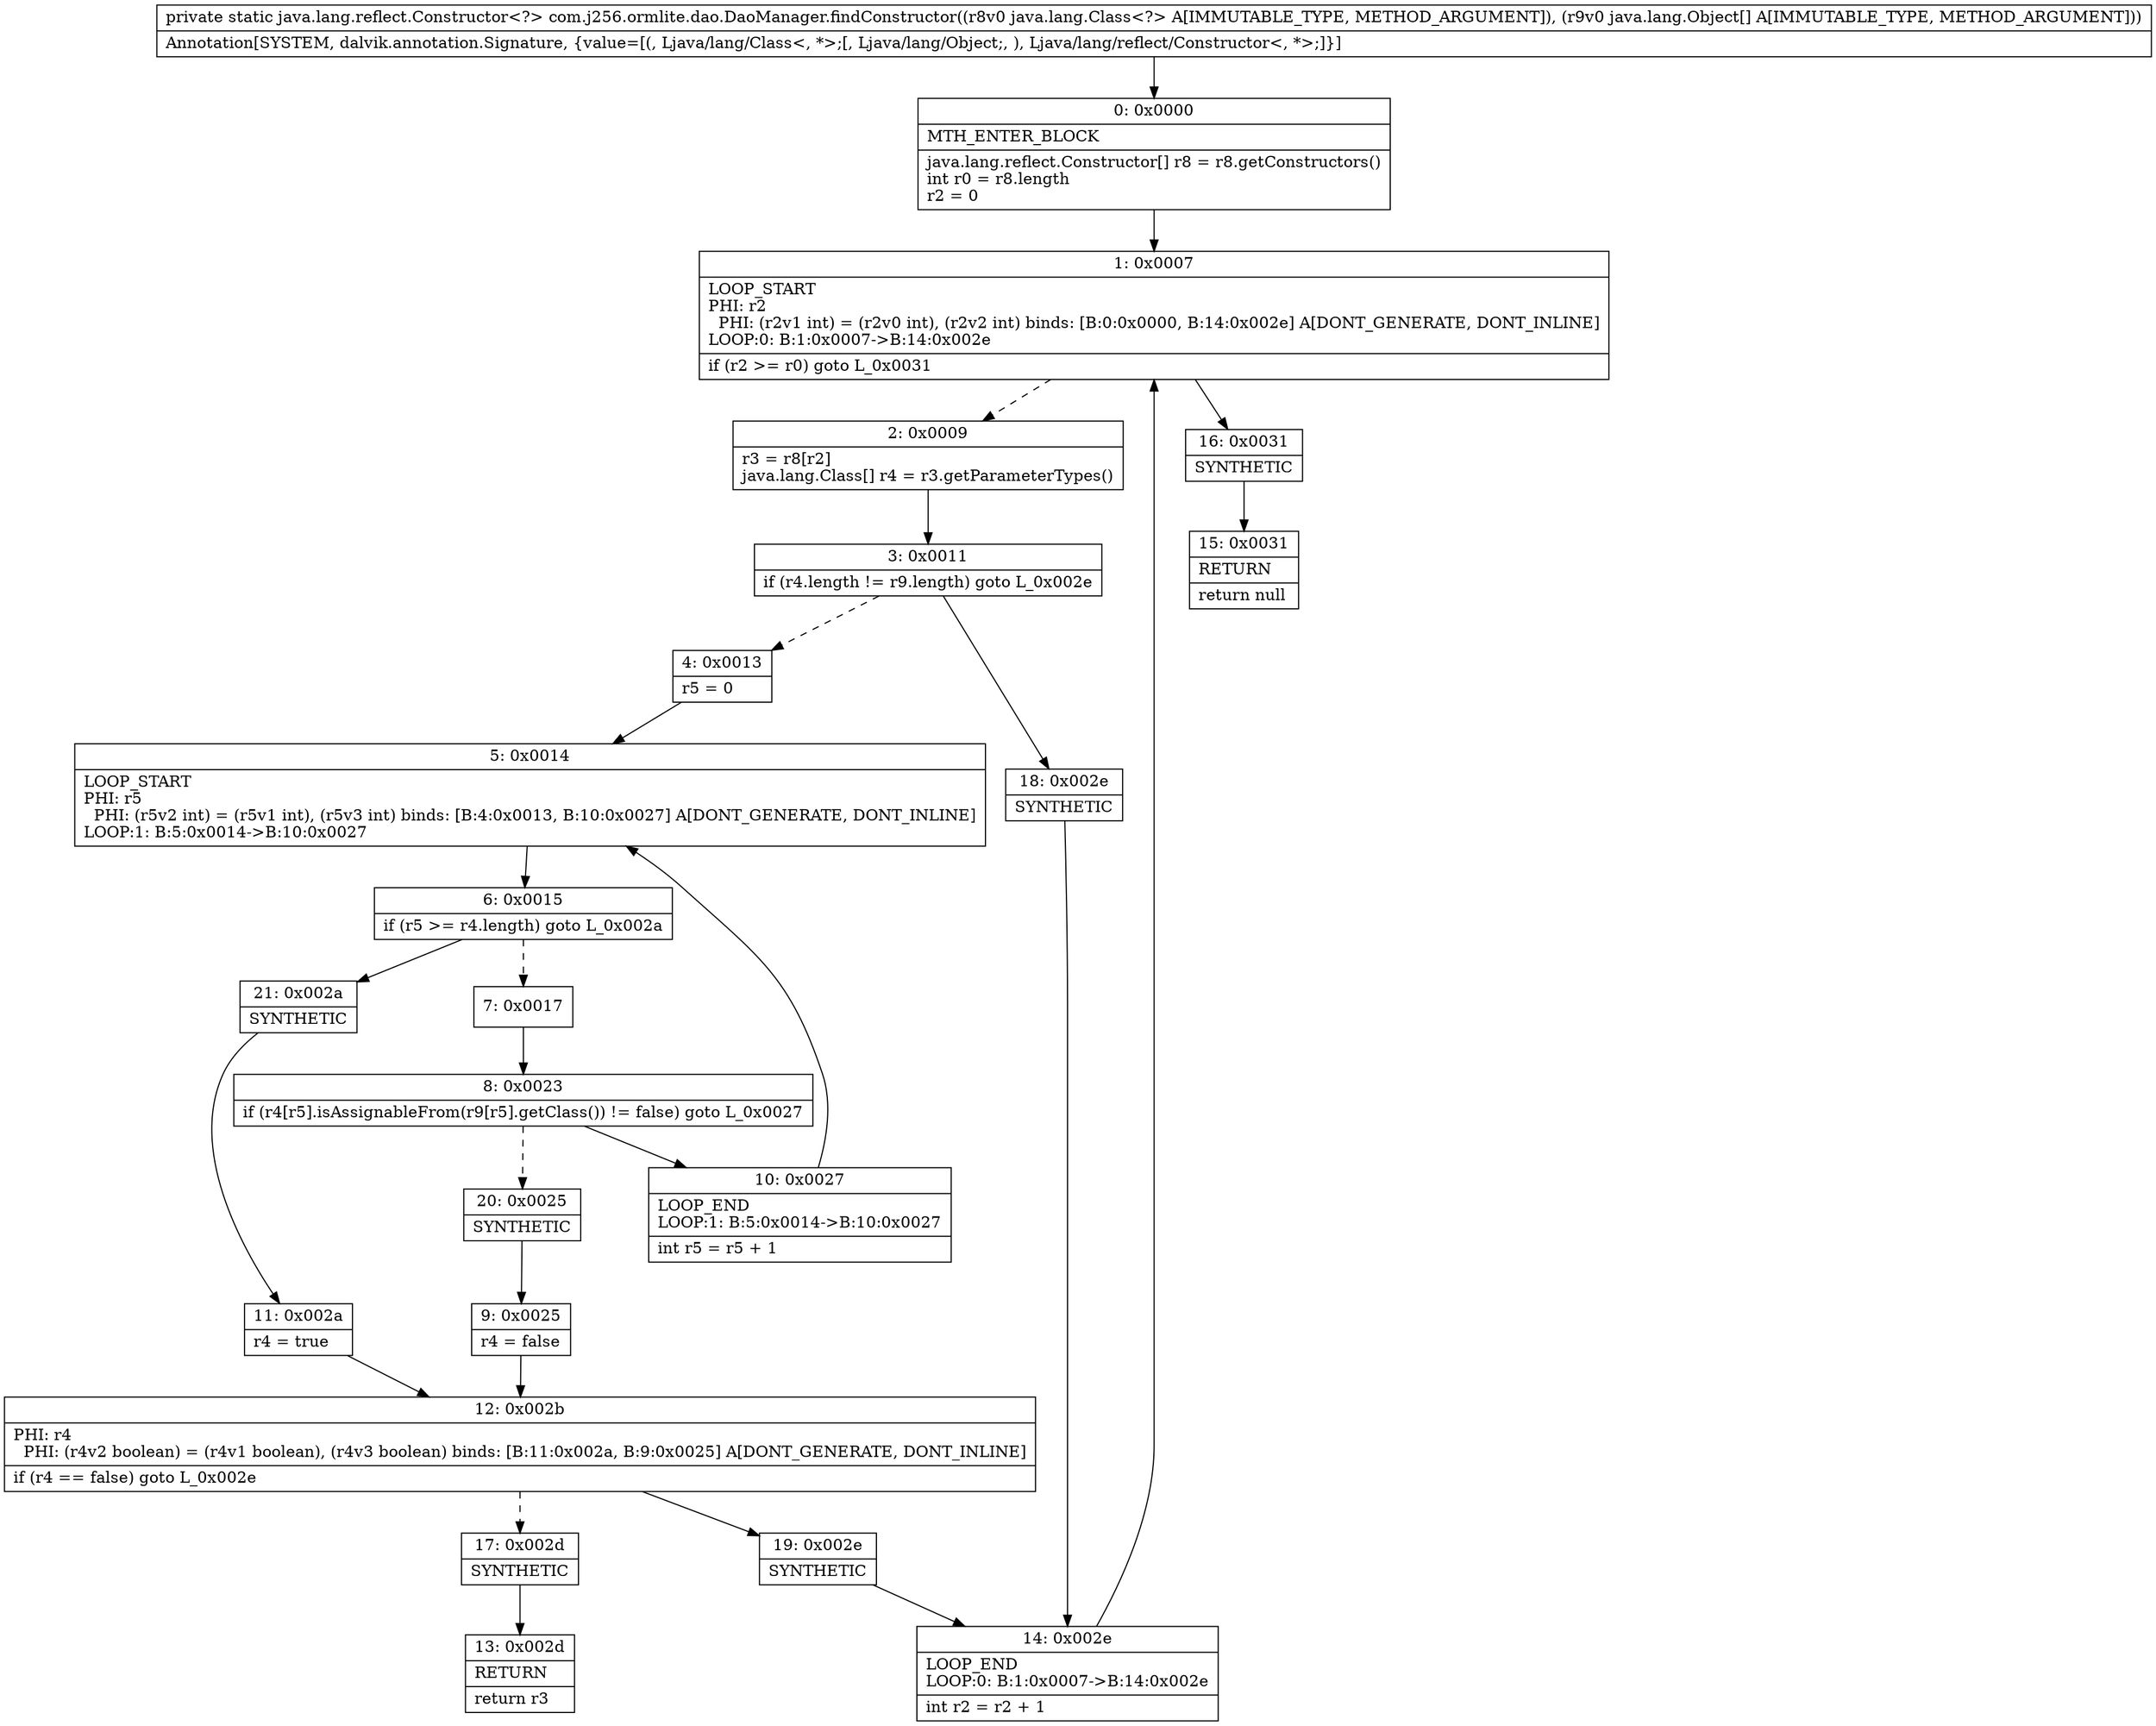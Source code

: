 digraph "CFG forcom.j256.ormlite.dao.DaoManager.findConstructor(Ljava\/lang\/Class;[Ljava\/lang\/Object;)Ljava\/lang\/reflect\/Constructor;" {
Node_0 [shape=record,label="{0\:\ 0x0000|MTH_ENTER_BLOCK\l|java.lang.reflect.Constructor[] r8 = r8.getConstructors()\lint r0 = r8.length\lr2 = 0\l}"];
Node_1 [shape=record,label="{1\:\ 0x0007|LOOP_START\lPHI: r2 \l  PHI: (r2v1 int) = (r2v0 int), (r2v2 int) binds: [B:0:0x0000, B:14:0x002e] A[DONT_GENERATE, DONT_INLINE]\lLOOP:0: B:1:0x0007\-\>B:14:0x002e\l|if (r2 \>= r0) goto L_0x0031\l}"];
Node_2 [shape=record,label="{2\:\ 0x0009|r3 = r8[r2]\ljava.lang.Class[] r4 = r3.getParameterTypes()\l}"];
Node_3 [shape=record,label="{3\:\ 0x0011|if (r4.length != r9.length) goto L_0x002e\l}"];
Node_4 [shape=record,label="{4\:\ 0x0013|r5 = 0\l}"];
Node_5 [shape=record,label="{5\:\ 0x0014|LOOP_START\lPHI: r5 \l  PHI: (r5v2 int) = (r5v1 int), (r5v3 int) binds: [B:4:0x0013, B:10:0x0027] A[DONT_GENERATE, DONT_INLINE]\lLOOP:1: B:5:0x0014\-\>B:10:0x0027\l}"];
Node_6 [shape=record,label="{6\:\ 0x0015|if (r5 \>= r4.length) goto L_0x002a\l}"];
Node_7 [shape=record,label="{7\:\ 0x0017}"];
Node_8 [shape=record,label="{8\:\ 0x0023|if (r4[r5].isAssignableFrom(r9[r5].getClass()) != false) goto L_0x0027\l}"];
Node_9 [shape=record,label="{9\:\ 0x0025|r4 = false\l}"];
Node_10 [shape=record,label="{10\:\ 0x0027|LOOP_END\lLOOP:1: B:5:0x0014\-\>B:10:0x0027\l|int r5 = r5 + 1\l}"];
Node_11 [shape=record,label="{11\:\ 0x002a|r4 = true\l}"];
Node_12 [shape=record,label="{12\:\ 0x002b|PHI: r4 \l  PHI: (r4v2 boolean) = (r4v1 boolean), (r4v3 boolean) binds: [B:11:0x002a, B:9:0x0025] A[DONT_GENERATE, DONT_INLINE]\l|if (r4 == false) goto L_0x002e\l}"];
Node_13 [shape=record,label="{13\:\ 0x002d|RETURN\l|return r3\l}"];
Node_14 [shape=record,label="{14\:\ 0x002e|LOOP_END\lLOOP:0: B:1:0x0007\-\>B:14:0x002e\l|int r2 = r2 + 1\l}"];
Node_15 [shape=record,label="{15\:\ 0x0031|RETURN\l|return null\l}"];
Node_16 [shape=record,label="{16\:\ 0x0031|SYNTHETIC\l}"];
Node_17 [shape=record,label="{17\:\ 0x002d|SYNTHETIC\l}"];
Node_18 [shape=record,label="{18\:\ 0x002e|SYNTHETIC\l}"];
Node_19 [shape=record,label="{19\:\ 0x002e|SYNTHETIC\l}"];
Node_20 [shape=record,label="{20\:\ 0x0025|SYNTHETIC\l}"];
Node_21 [shape=record,label="{21\:\ 0x002a|SYNTHETIC\l}"];
MethodNode[shape=record,label="{private static java.lang.reflect.Constructor\<?\> com.j256.ormlite.dao.DaoManager.findConstructor((r8v0 java.lang.Class\<?\> A[IMMUTABLE_TYPE, METHOD_ARGUMENT]), (r9v0 java.lang.Object[] A[IMMUTABLE_TYPE, METHOD_ARGUMENT]))  | Annotation[SYSTEM, dalvik.annotation.Signature, \{value=[(, Ljava\/lang\/Class\<, *\>;[, Ljava\/lang\/Object;, ), Ljava\/lang\/reflect\/Constructor\<, *\>;]\}]\l}"];
MethodNode -> Node_0;
Node_0 -> Node_1;
Node_1 -> Node_2[style=dashed];
Node_1 -> Node_16;
Node_2 -> Node_3;
Node_3 -> Node_4[style=dashed];
Node_3 -> Node_18;
Node_4 -> Node_5;
Node_5 -> Node_6;
Node_6 -> Node_7[style=dashed];
Node_6 -> Node_21;
Node_7 -> Node_8;
Node_8 -> Node_10;
Node_8 -> Node_20[style=dashed];
Node_9 -> Node_12;
Node_10 -> Node_5;
Node_11 -> Node_12;
Node_12 -> Node_17[style=dashed];
Node_12 -> Node_19;
Node_14 -> Node_1;
Node_16 -> Node_15;
Node_17 -> Node_13;
Node_18 -> Node_14;
Node_19 -> Node_14;
Node_20 -> Node_9;
Node_21 -> Node_11;
}

